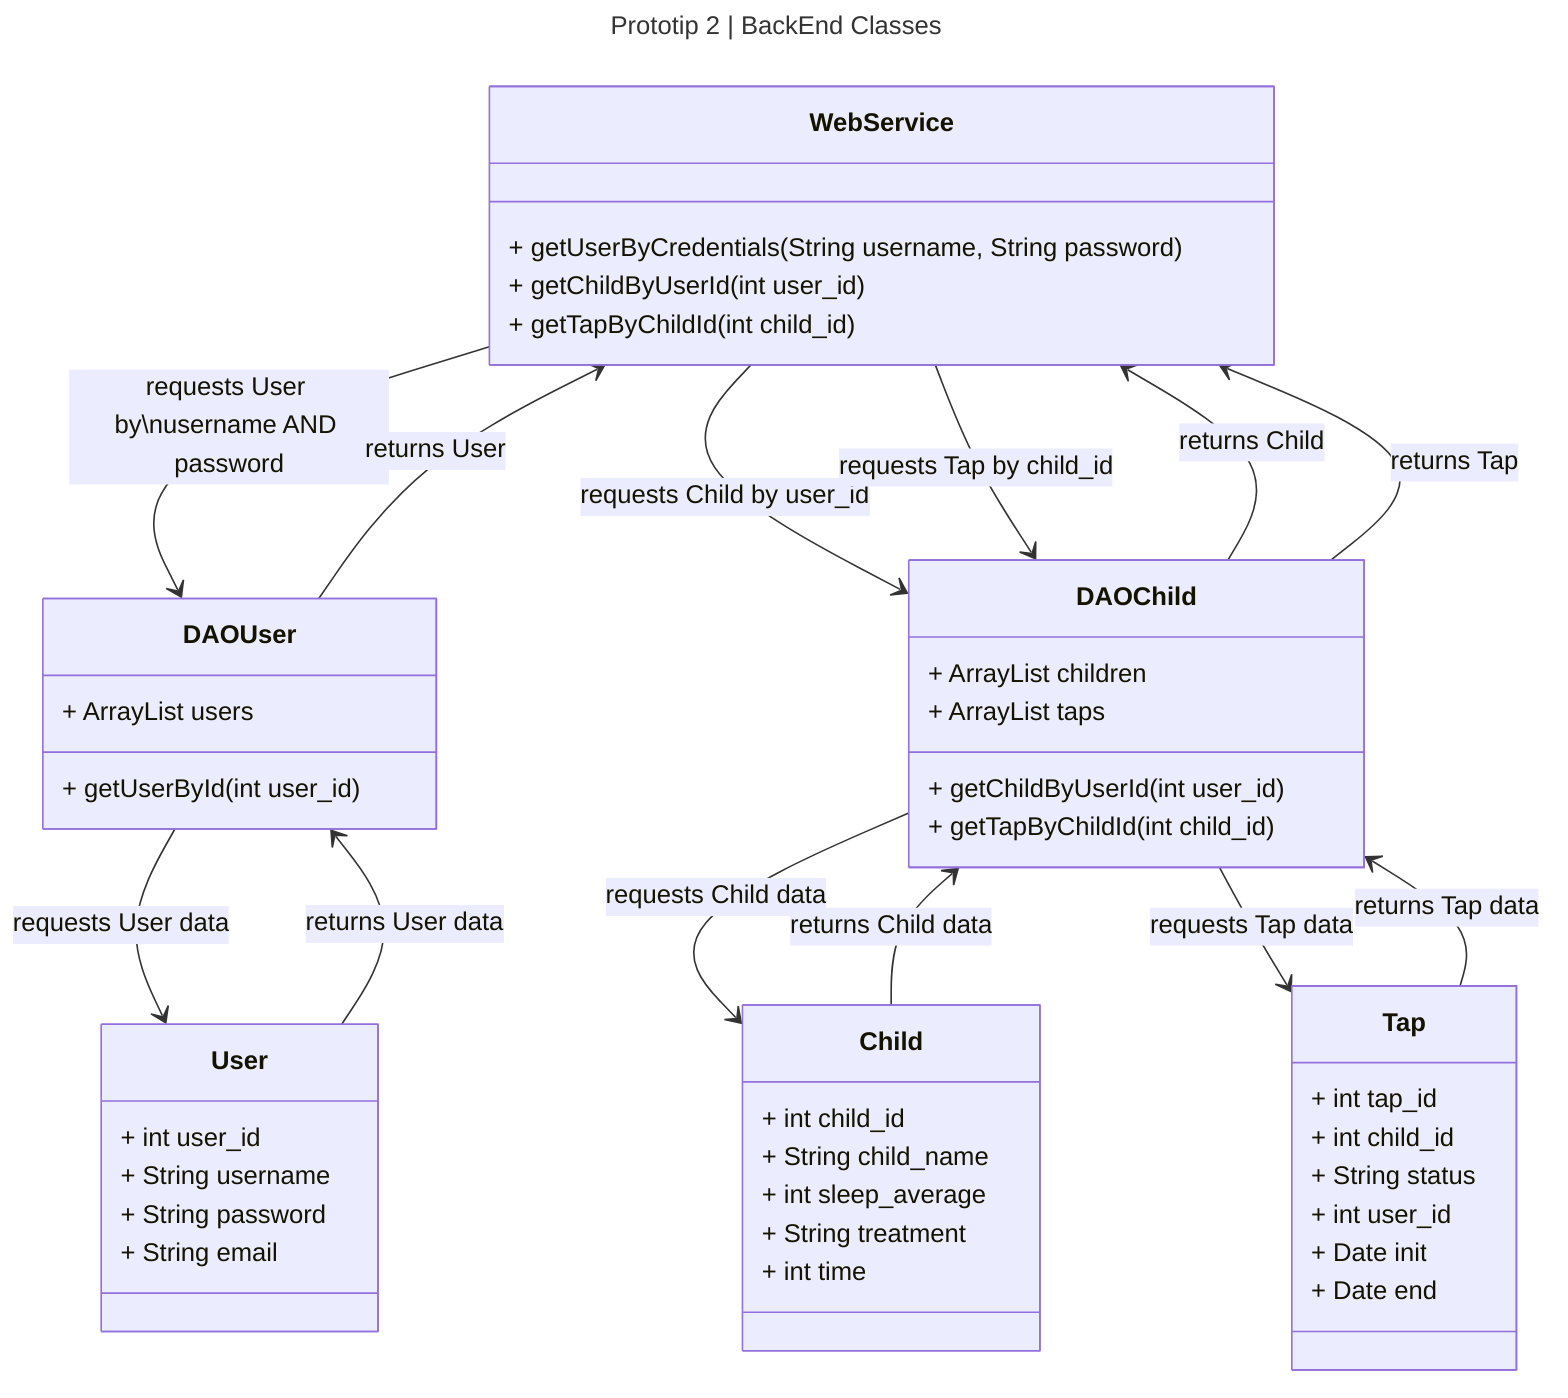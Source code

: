 ---
title: Prototip 2 | BackEnd Classes
---
classDiagram
    class WebService {
        + getUserByCredentials(String username, String password)
        + getChildByUserId(int user_id)
        + getTapByChildId(int child_id)
    }
    
    class DAOUser {
        + ArrayList<User> users
        + getUserById(int user_id)
    }

    class User {
        + int user_id
        + String username
        + String password
        + String email
    }

    class DAOChild {
        + ArrayList<Child> children
        + ArrayList<Tap> taps
        + getChildByUserId(int user_id)
        + getTapByChildId(int child_id)
    }

    class Child {
        + int child_id
        + String child_name
        + int sleep_average
        + String treatment
        + int time
    }

    class Tap {
        + int tap_id
        + int child_id
        + String status
        + int user_id
        + Date init
        + Date end
    }

    WebService --> DAOUser : requests User by\nusername AND password
    DAOUser --> WebService : returns User
    WebService --> DAOChild : requests Child by user_id
    DAOChild --> WebService : returns Child
    WebService --> DAOChild : requests Tap by child_id
    DAOChild --> WebService : returns Tap
    DAOUser --> User : requests User data
    User --> DAOUser : returns User data
    DAOChild --> Child : requests Child data
    Child --> DAOChild : returns Child data
    DAOChild --> Tap : requests Tap data
    Tap --> DAOChild : returns Tap data